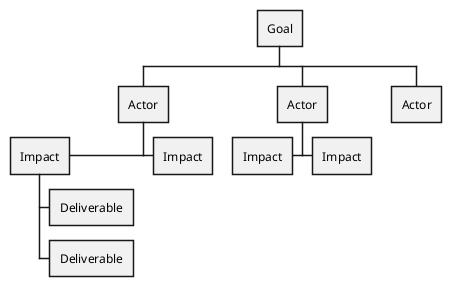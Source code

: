 @startwbs
* Goal
** Actor
***< Impact
**** Deliverable
**** Deliverable
***> Impact
** Actor
***< Impact
***> Impact
** Actor
@endwbs
